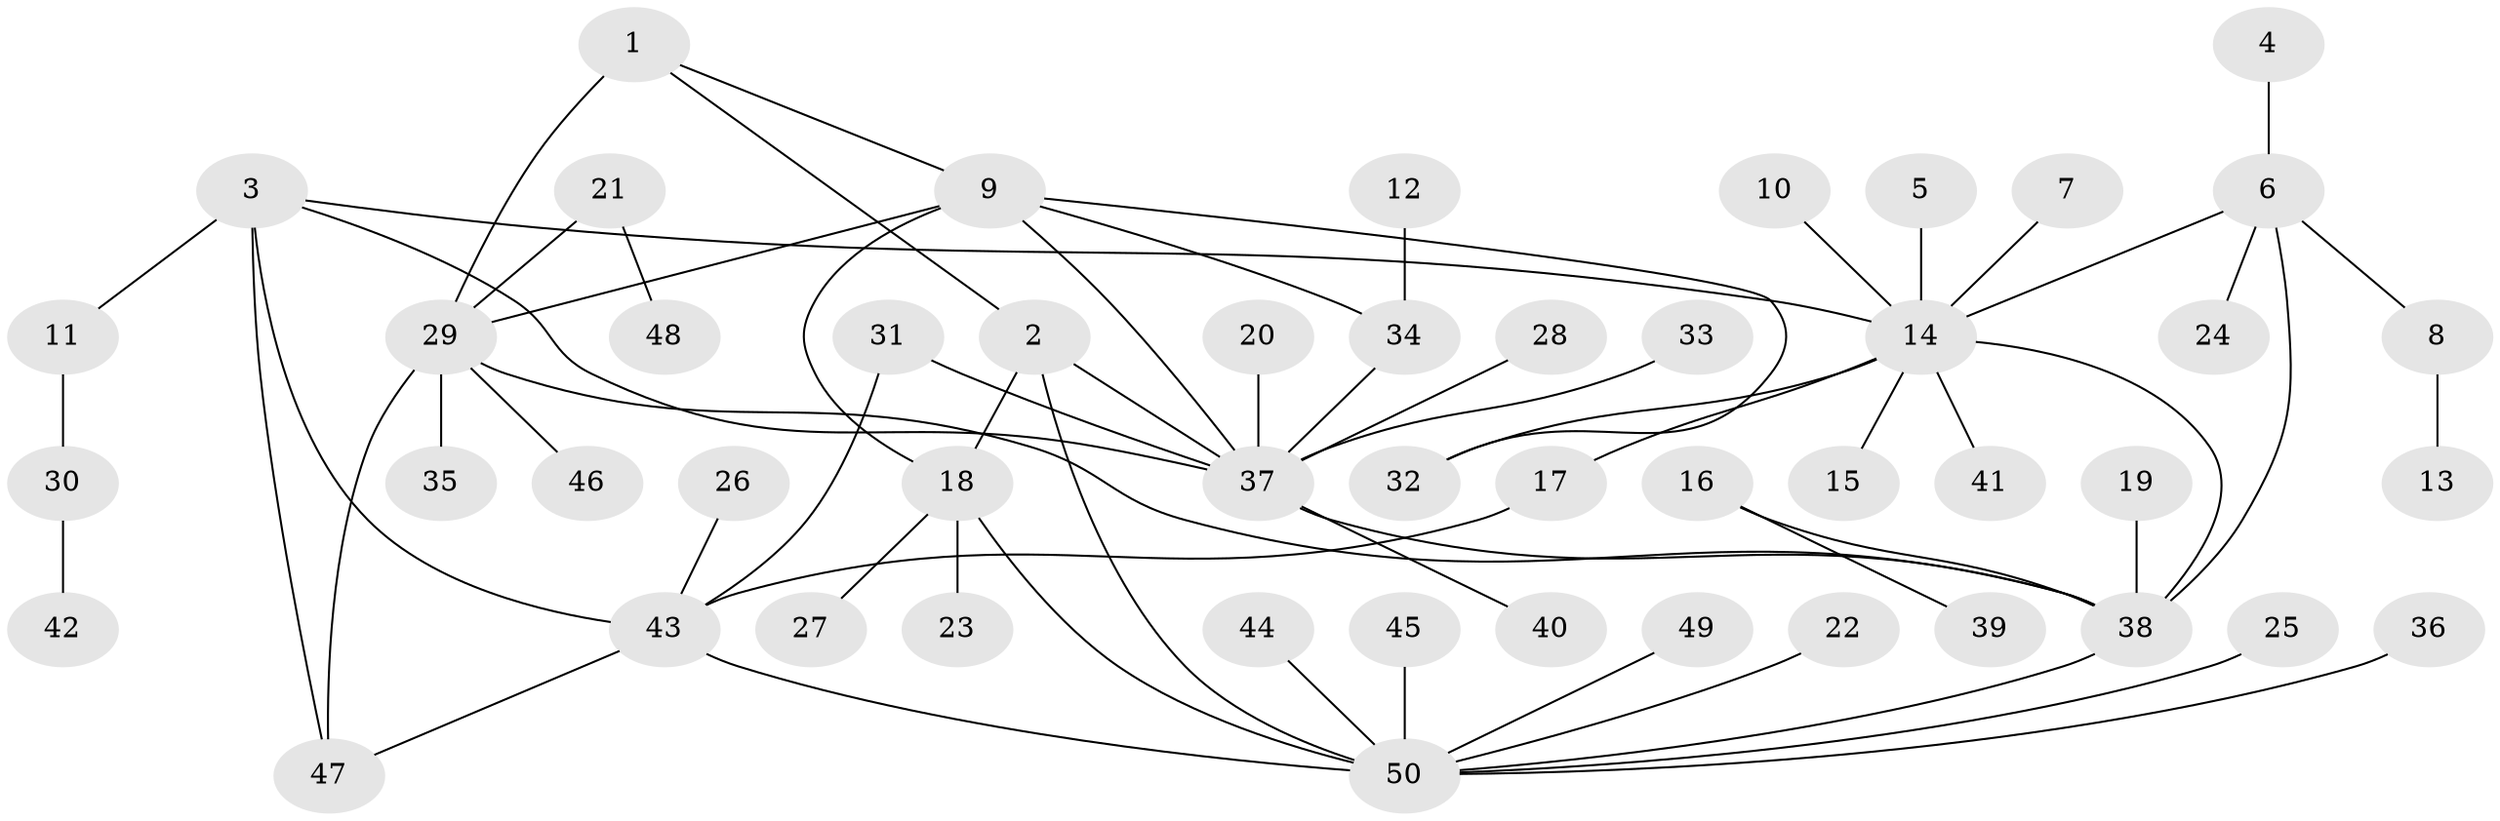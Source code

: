 // original degree distribution, {2: 0.23943661971830985, 4: 0.056338028169014086, 9: 0.014084507042253521, 11: 0.028169014084507043, 6: 0.028169014084507043, 12: 0.014084507042253521, 5: 0.028169014084507043, 8: 0.014084507042253521, 7: 0.014084507042253521, 3: 0.028169014084507043, 1: 0.5352112676056338}
// Generated by graph-tools (version 1.1) at 2025/37/03/04/25 23:37:46]
// undirected, 50 vertices, 64 edges
graph export_dot {
  node [color=gray90,style=filled];
  1;
  2;
  3;
  4;
  5;
  6;
  7;
  8;
  9;
  10;
  11;
  12;
  13;
  14;
  15;
  16;
  17;
  18;
  19;
  20;
  21;
  22;
  23;
  24;
  25;
  26;
  27;
  28;
  29;
  30;
  31;
  32;
  33;
  34;
  35;
  36;
  37;
  38;
  39;
  40;
  41;
  42;
  43;
  44;
  45;
  46;
  47;
  48;
  49;
  50;
  1 -- 2 [weight=1.0];
  1 -- 9 [weight=1.0];
  1 -- 29 [weight=2.0];
  2 -- 18 [weight=1.0];
  2 -- 37 [weight=1.0];
  2 -- 50 [weight=1.0];
  3 -- 11 [weight=1.0];
  3 -- 14 [weight=1.0];
  3 -- 37 [weight=1.0];
  3 -- 43 [weight=1.0];
  3 -- 47 [weight=1.0];
  4 -- 6 [weight=1.0];
  5 -- 14 [weight=1.0];
  6 -- 8 [weight=1.0];
  6 -- 14 [weight=1.0];
  6 -- 24 [weight=1.0];
  6 -- 38 [weight=1.0];
  7 -- 14 [weight=1.0];
  8 -- 13 [weight=1.0];
  9 -- 18 [weight=1.0];
  9 -- 29 [weight=1.0];
  9 -- 32 [weight=1.0];
  9 -- 34 [weight=1.0];
  9 -- 37 [weight=1.0];
  10 -- 14 [weight=1.0];
  11 -- 30 [weight=1.0];
  12 -- 34 [weight=1.0];
  14 -- 15 [weight=1.0];
  14 -- 17 [weight=1.0];
  14 -- 32 [weight=1.0];
  14 -- 38 [weight=1.0];
  14 -- 41 [weight=1.0];
  16 -- 38 [weight=1.0];
  16 -- 39 [weight=1.0];
  17 -- 43 [weight=1.0];
  18 -- 23 [weight=1.0];
  18 -- 27 [weight=1.0];
  18 -- 50 [weight=1.0];
  19 -- 38 [weight=1.0];
  20 -- 37 [weight=1.0];
  21 -- 29 [weight=1.0];
  21 -- 48 [weight=1.0];
  22 -- 50 [weight=1.0];
  25 -- 50 [weight=1.0];
  26 -- 43 [weight=1.0];
  28 -- 37 [weight=1.0];
  29 -- 35 [weight=1.0];
  29 -- 38 [weight=1.0];
  29 -- 46 [weight=1.0];
  29 -- 47 [weight=1.0];
  30 -- 42 [weight=1.0];
  31 -- 37 [weight=1.0];
  31 -- 43 [weight=1.0];
  33 -- 37 [weight=1.0];
  34 -- 37 [weight=1.0];
  36 -- 50 [weight=1.0];
  37 -- 38 [weight=1.0];
  37 -- 40 [weight=1.0];
  38 -- 50 [weight=1.0];
  43 -- 47 [weight=1.0];
  43 -- 50 [weight=2.0];
  44 -- 50 [weight=1.0];
  45 -- 50 [weight=1.0];
  49 -- 50 [weight=1.0];
}
